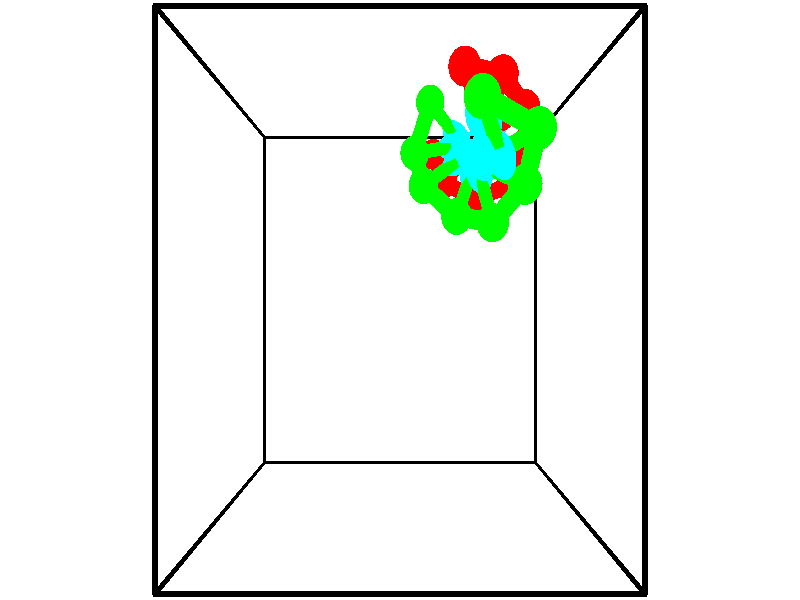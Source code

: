 // switches for output
#declare DRAW_BASES = 1; // possible values are 0, 1; only relevant for DNA ribbons
#declare DRAW_BASES_TYPE = 3; // possible values are 1, 2, 3; only relevant for DNA ribbons
#declare DRAW_FOG = 0; // set to 1 to enable fog

#include "colors.inc"

#include "transforms.inc"
background { rgb <1, 1, 1>}

#default {
   normal{
       ripples 0.25
       frequency 0.20
       turbulence 0.2
       lambda 5
   }
	finish {
		phong 0.1
		phong_size 40.
	}
}

// original window dimensions: 1024x640


// camera settings

camera {
	sky <-0, 1, 0>
	up <-0, 1, 0>
	right 1.6 * <1, 0, 0>
	location <2.5, 2.5, 11.1562>
	look_at <2.5, 2.5, 2.5>
	direction <0, 0, -8.6562>
	angle 67.0682
}


# declare cpy_camera_pos = <2.5, 2.5, 11.1562>;
# if (DRAW_FOG = 1)
fog {
	fog_type 2
	up vnormalize(cpy_camera_pos)
	color rgbt<1,1,1,0.3>
	distance 1e-5
	fog_alt 3e-3
	fog_offset 4
}
# end


// LIGHTS

# declare lum = 6;
global_settings {
	ambient_light rgb lum * <0.05, 0.05, 0.05>
	max_trace_level 15
}# declare cpy_direct_light_amount = 0.25;
light_source
{	1000 * <-1, -1, 1>,
	rgb lum * cpy_direct_light_amount
	parallel
}

light_source
{	1000 * <1, 1, -1>,
	rgb lum * cpy_direct_light_amount
	parallel
}

// strand 0

// nucleotide -1

// particle -1
sphere {
	<3.158713, 4.922251, -0.887848> 0.250000
	pigment { color rgbt <1,0,0,0> }
	no_shadow
}
cylinder {
	<3.548279, 5.012909, -0.892307>,  <3.782018, 5.067304, -0.894983>, 0.100000
	pigment { color rgbt <1,0,0,0> }
	no_shadow
}
cylinder {
	<3.548279, 5.012909, -0.892307>,  <3.158713, 4.922251, -0.887848>, 0.100000
	pigment { color rgbt <1,0,0,0> }
	no_shadow
}

// particle -1
sphere {
	<3.548279, 5.012909, -0.892307> 0.100000
	pigment { color rgbt <1,0,0,0> }
	no_shadow
}
sphere {
	0, 1
	scale<0.080000,0.200000,0.300000>
	matrix <0.087958, -0.331763, 0.939253,
		0.209178, -0.915732, -0.343044,
		0.973914, 0.226644, -0.011148,
		3.840453, 5.080902, -0.895652>
	pigment { color rgbt <0,1,1,0> }
	no_shadow
}
cylinder {
	<3.369081, 4.410477, -0.627243>,  <3.158713, 4.922251, -0.887848>, 0.130000
	pigment { color rgbt <1,0,0,0> }
	no_shadow
}

// nucleotide -1

// particle -1
sphere {
	<3.369081, 4.410477, -0.627243> 0.250000
	pigment { color rgbt <1,0,0,0> }
	no_shadow
}
cylinder {
	<3.667183, 4.670155, -0.566395>,  <3.846044, 4.825961, -0.529886>, 0.100000
	pigment { color rgbt <1,0,0,0> }
	no_shadow
}
cylinder {
	<3.667183, 4.670155, -0.566395>,  <3.369081, 4.410477, -0.627243>, 0.100000
	pigment { color rgbt <1,0,0,0> }
	no_shadow
}

// particle -1
sphere {
	<3.667183, 4.670155, -0.566395> 0.100000
	pigment { color rgbt <1,0,0,0> }
	no_shadow
}
sphere {
	0, 1
	scale<0.080000,0.200000,0.300000>
	matrix <0.166623, -0.402226, 0.900251,
		0.645624, -0.645571, -0.407932,
		0.745256, 0.649194, 0.152120,
		3.890760, 4.864913, -0.520759>
	pigment { color rgbt <0,1,1,0> }
	no_shadow
}
cylinder {
	<3.905418, 4.104289, -0.319529>,  <3.369081, 4.410477, -0.627243>, 0.130000
	pigment { color rgbt <1,0,0,0> }
	no_shadow
}

// nucleotide -1

// particle -1
sphere {
	<3.905418, 4.104289, -0.319529> 0.250000
	pigment { color rgbt <1,0,0,0> }
	no_shadow
}
cylinder {
	<3.925325, 4.485672, -0.200573>,  <3.937270, 4.714502, -0.129199>, 0.100000
	pigment { color rgbt <1,0,0,0> }
	no_shadow
}
cylinder {
	<3.925325, 4.485672, -0.200573>,  <3.905418, 4.104289, -0.319529>, 0.100000
	pigment { color rgbt <1,0,0,0> }
	no_shadow
}

// particle -1
sphere {
	<3.925325, 4.485672, -0.200573> 0.100000
	pigment { color rgbt <1,0,0,0> }
	no_shadow
}
sphere {
	0, 1
	scale<0.080000,0.200000,0.300000>
	matrix <0.261441, -0.299814, 0.917475,
		0.963935, 0.032090, -0.264194,
		0.049768, 0.953458, 0.297391,
		3.940256, 4.771709, -0.111356>
	pigment { color rgbt <0,1,1,0> }
	no_shadow
}
cylinder {
	<4.516953, 4.252460, 0.110705>,  <3.905418, 4.104289, -0.319529>, 0.130000
	pigment { color rgbt <1,0,0,0> }
	no_shadow
}

// nucleotide -1

// particle -1
sphere {
	<4.516953, 4.252460, 0.110705> 0.250000
	pigment { color rgbt <1,0,0,0> }
	no_shadow
}
cylinder {
	<4.213205, 4.496166, 0.202053>,  <4.030956, 4.642390, 0.256862>, 0.100000
	pigment { color rgbt <1,0,0,0> }
	no_shadow
}
cylinder {
	<4.213205, 4.496166, 0.202053>,  <4.516953, 4.252460, 0.110705>, 0.100000
	pigment { color rgbt <1,0,0,0> }
	no_shadow
}

// particle -1
sphere {
	<4.213205, 4.496166, 0.202053> 0.100000
	pigment { color rgbt <1,0,0,0> }
	no_shadow
}
sphere {
	0, 1
	scale<0.080000,0.200000,0.300000>
	matrix <0.165121, -0.159042, 0.973366,
		0.629358, 0.776854, 0.020169,
		-0.759371, 0.609265, 0.228369,
		3.985394, 4.678946, 0.270564>
	pigment { color rgbt <0,1,1,0> }
	no_shadow
}
cylinder {
	<4.701780, 4.678202, 0.626210>,  <4.516953, 4.252460, 0.110705>, 0.130000
	pigment { color rgbt <1,0,0,0> }
	no_shadow
}

// nucleotide -1

// particle -1
sphere {
	<4.701780, 4.678202, 0.626210> 0.250000
	pigment { color rgbt <1,0,0,0> }
	no_shadow
}
cylinder {
	<4.303427, 4.698009, 0.656582>,  <4.064415, 4.709894, 0.674805>, 0.100000
	pigment { color rgbt <1,0,0,0> }
	no_shadow
}
cylinder {
	<4.303427, 4.698009, 0.656582>,  <4.701780, 4.678202, 0.626210>, 0.100000
	pigment { color rgbt <1,0,0,0> }
	no_shadow
}

// particle -1
sphere {
	<4.303427, 4.698009, 0.656582> 0.100000
	pigment { color rgbt <1,0,0,0> }
	no_shadow
}
sphere {
	0, 1
	scale<0.080000,0.200000,0.300000>
	matrix <0.071742, -0.081475, 0.994090,
		0.055414, 0.995445, 0.077587,
		-0.995883, 0.049520, 0.075930,
		4.004662, 4.712865, 0.679361>
	pigment { color rgbt <0,1,1,0> }
	no_shadow
}
cylinder {
	<4.584132, 5.174719, 1.081147>,  <4.701780, 4.678202, 0.626210>, 0.130000
	pigment { color rgbt <1,0,0,0> }
	no_shadow
}

// nucleotide -1

// particle -1
sphere {
	<4.584132, 5.174719, 1.081147> 0.250000
	pigment { color rgbt <1,0,0,0> }
	no_shadow
}
cylinder {
	<4.245665, 4.962143, 1.097012>,  <4.042584, 4.834598, 1.106531>, 0.100000
	pigment { color rgbt <1,0,0,0> }
	no_shadow
}
cylinder {
	<4.245665, 4.962143, 1.097012>,  <4.584132, 5.174719, 1.081147>, 0.100000
	pigment { color rgbt <1,0,0,0> }
	no_shadow
}

// particle -1
sphere {
	<4.245665, 4.962143, 1.097012> 0.100000
	pigment { color rgbt <1,0,0,0> }
	no_shadow
}
sphere {
	0, 1
	scale<0.080000,0.200000,0.300000>
	matrix <0.062132, -0.024462, 0.997768,
		-0.529283, 0.846743, 0.053719,
		-0.846167, -0.531439, 0.039662,
		3.991814, 4.802711, 1.108910>
	pigment { color rgbt <0,1,1,0> }
	no_shadow
}
cylinder {
	<4.115335, 5.463021, 1.643980>,  <4.584132, 5.174719, 1.081147>, 0.130000
	pigment { color rgbt <1,0,0,0> }
	no_shadow
}

// nucleotide -1

// particle -1
sphere {
	<4.115335, 5.463021, 1.643980> 0.250000
	pigment { color rgbt <1,0,0,0> }
	no_shadow
}
cylinder {
	<4.003172, 5.084625, 1.578896>,  <3.935874, 4.857588, 1.539845>, 0.100000
	pigment { color rgbt <1,0,0,0> }
	no_shadow
}
cylinder {
	<4.003172, 5.084625, 1.578896>,  <4.115335, 5.463021, 1.643980>, 0.100000
	pigment { color rgbt <1,0,0,0> }
	no_shadow
}

// particle -1
sphere {
	<4.003172, 5.084625, 1.578896> 0.100000
	pigment { color rgbt <1,0,0,0> }
	no_shadow
}
sphere {
	0, 1
	scale<0.080000,0.200000,0.300000>
	matrix <-0.174150, -0.116560, 0.977796,
		-0.943951, 0.302517, -0.132060,
		-0.280407, -0.945990, -0.162710,
		3.919050, 4.800828, 1.530082>
	pigment { color rgbt <0,1,1,0> }
	no_shadow
}
cylinder {
	<3.494791, 5.497683, 1.869131>,  <4.115335, 5.463021, 1.643980>, 0.130000
	pigment { color rgbt <1,0,0,0> }
	no_shadow
}

// nucleotide -1

// particle -1
sphere {
	<3.494791, 5.497683, 1.869131> 0.250000
	pigment { color rgbt <1,0,0,0> }
	no_shadow
}
cylinder {
	<3.617931, 5.117821, 1.892387>,  <3.691816, 4.889903, 1.906341>, 0.100000
	pigment { color rgbt <1,0,0,0> }
	no_shadow
}
cylinder {
	<3.617931, 5.117821, 1.892387>,  <3.494791, 5.497683, 1.869131>, 0.100000
	pigment { color rgbt <1,0,0,0> }
	no_shadow
}

// particle -1
sphere {
	<3.617931, 5.117821, 1.892387> 0.100000
	pigment { color rgbt <1,0,0,0> }
	no_shadow
}
sphere {
	0, 1
	scale<0.080000,0.200000,0.300000>
	matrix <-0.242060, -0.019077, 0.970074,
		-0.920127, -0.312712, -0.235747,
		0.307851, -0.949656, 0.058141,
		3.710287, 4.832924, 1.909830>
	pigment { color rgbt <0,1,1,0> }
	no_shadow
}
// strand 1

// nucleotide -1

// particle -1
sphere {
	<3.611989, 4.792830, 3.007926> 0.250000
	pigment { color rgbt <0,1,0,0> }
	no_shadow
}
cylinder {
	<3.750622, 4.417641, 3.011646>,  <3.833802, 4.192527, 3.013878>, 0.100000
	pigment { color rgbt <0,1,0,0> }
	no_shadow
}
cylinder {
	<3.750622, 4.417641, 3.011646>,  <3.611989, 4.792830, 3.007926>, 0.100000
	pigment { color rgbt <0,1,0,0> }
	no_shadow
}

// particle -1
sphere {
	<3.750622, 4.417641, 3.011646> 0.100000
	pigment { color rgbt <0,1,0,0> }
	no_shadow
}
sphere {
	0, 1
	scale<0.080000,0.200000,0.300000>
	matrix <0.014626, -0.004510, -0.999883,
		0.937905, 0.346678, 0.012155,
		0.346583, -0.937973, 0.009301,
		3.854597, 4.136249, 3.014436>
	pigment { color rgbt <0,1,1,0> }
	no_shadow
}
cylinder {
	<4.422718, 4.487574, 2.767913>,  <3.611989, 4.792830, 3.007926>, 0.130000
	pigment { color rgbt <0,1,0,0> }
	no_shadow
}

// nucleotide -1

// particle -1
sphere {
	<4.422718, 4.487574, 2.767913> 0.250000
	pigment { color rgbt <0,1,0,0> }
	no_shadow
}
cylinder {
	<4.069069, 4.314857, 2.696491>,  <3.856879, 4.211227, 2.653638>, 0.100000
	pigment { color rgbt <0,1,0,0> }
	no_shadow
}
cylinder {
	<4.069069, 4.314857, 2.696491>,  <4.422718, 4.487574, 2.767913>, 0.100000
	pigment { color rgbt <0,1,0,0> }
	no_shadow
}

// particle -1
sphere {
	<4.069069, 4.314857, 2.696491> 0.100000
	pigment { color rgbt <0,1,0,0> }
	no_shadow
}
sphere {
	0, 1
	scale<0.080000,0.200000,0.300000>
	matrix <0.110661, 0.177765, -0.977831,
		0.453960, -0.884282, -0.109383,
		-0.884123, -0.431792, -0.178554,
		3.803832, 4.185320, 2.642925>
	pigment { color rgbt <0,1,1,0> }
	no_shadow
}
cylinder {
	<4.337853, 3.916663, 2.284890>,  <4.422718, 4.487574, 2.767913>, 0.130000
	pigment { color rgbt <0,1,0,0> }
	no_shadow
}

// nucleotide -1

// particle -1
sphere {
	<4.337853, 3.916663, 2.284890> 0.250000
	pigment { color rgbt <0,1,0,0> }
	no_shadow
}
cylinder {
	<3.968632, 4.068905, 2.262569>,  <3.747099, 4.160250, 2.249177>, 0.100000
	pigment { color rgbt <0,1,0,0> }
	no_shadow
}
cylinder {
	<3.968632, 4.068905, 2.262569>,  <4.337853, 3.916663, 2.284890>, 0.100000
	pigment { color rgbt <0,1,0,0> }
	no_shadow
}

// particle -1
sphere {
	<3.968632, 4.068905, 2.262569> 0.100000
	pigment { color rgbt <0,1,0,0> }
	no_shadow
}
sphere {
	0, 1
	scale<0.080000,0.200000,0.300000>
	matrix <0.097975, 0.092336, -0.990896,
		-0.371986, -0.920117, -0.122521,
		-0.923053, 0.380604, -0.055801,
		3.691716, 4.183086, 2.245829>
	pigment { color rgbt <0,1,1,0> }
	no_shadow
}
cylinder {
	<3.937598, 3.500127, 1.786677>,  <4.337853, 3.916663, 2.284890>, 0.130000
	pigment { color rgbt <0,1,0,0> }
	no_shadow
}

// nucleotide -1

// particle -1
sphere {
	<3.937598, 3.500127, 1.786677> 0.250000
	pigment { color rgbt <0,1,0,0> }
	no_shadow
}
cylinder {
	<3.808846, 3.877201, 1.821861>,  <3.731594, 4.103446, 1.842972>, 0.100000
	pigment { color rgbt <0,1,0,0> }
	no_shadow
}
cylinder {
	<3.808846, 3.877201, 1.821861>,  <3.937598, 3.500127, 1.786677>, 0.100000
	pigment { color rgbt <0,1,0,0> }
	no_shadow
}

// particle -1
sphere {
	<3.808846, 3.877201, 1.821861> 0.100000
	pigment { color rgbt <0,1,0,0> }
	no_shadow
}
sphere {
	0, 1
	scale<0.080000,0.200000,0.300000>
	matrix <0.033290, 0.104117, -0.994008,
		-0.946195, -0.317023, -0.064895,
		-0.321881, 0.942686, 0.087961,
		3.712281, 4.160007, 1.848250>
	pigment { color rgbt <0,1,1,0> }
	no_shadow
}
cylinder {
	<3.426103, 3.637943, 1.282771>,  <3.937598, 3.500127, 1.786677>, 0.130000
	pigment { color rgbt <0,1,0,0> }
	no_shadow
}

// nucleotide -1

// particle -1
sphere {
	<3.426103, 3.637943, 1.282771> 0.250000
	pigment { color rgbt <0,1,0,0> }
	no_shadow
}
cylinder {
	<3.570866, 4.003216, 1.357735>,  <3.657723, 4.222380, 1.402713>, 0.100000
	pigment { color rgbt <0,1,0,0> }
	no_shadow
}
cylinder {
	<3.570866, 4.003216, 1.357735>,  <3.426103, 3.637943, 1.282771>, 0.100000
	pigment { color rgbt <0,1,0,0> }
	no_shadow
}

// particle -1
sphere {
	<3.570866, 4.003216, 1.357735> 0.100000
	pigment { color rgbt <0,1,0,0> }
	no_shadow
}
sphere {
	0, 1
	scale<0.080000,0.200000,0.300000>
	matrix <-0.167765, 0.261556, -0.950496,
		-0.916994, 0.312550, 0.247859,
		0.361906, 0.913182, 0.187410,
		3.679438, 4.277170, 1.413958>
	pigment { color rgbt <0,1,1,0> }
	no_shadow
}
cylinder {
	<2.895537, 4.096522, 1.026320>,  <3.426103, 3.637943, 1.282771>, 0.130000
	pigment { color rgbt <0,1,0,0> }
	no_shadow
}

// nucleotide -1

// particle -1
sphere {
	<2.895537, 4.096522, 1.026320> 0.250000
	pigment { color rgbt <0,1,0,0> }
	no_shadow
}
cylinder {
	<3.235874, 4.306396, 1.037430>,  <3.440076, 4.432321, 1.044096>, 0.100000
	pigment { color rgbt <0,1,0,0> }
	no_shadow
}
cylinder {
	<3.235874, 4.306396, 1.037430>,  <2.895537, 4.096522, 1.026320>, 0.100000
	pigment { color rgbt <0,1,0,0> }
	no_shadow
}

// particle -1
sphere {
	<3.235874, 4.306396, 1.037430> 0.100000
	pigment { color rgbt <0,1,0,0> }
	no_shadow
}
sphere {
	0, 1
	scale<0.080000,0.200000,0.300000>
	matrix <-0.157216, 0.304673, -0.939392,
		-0.501348, 0.794908, 0.341718,
		0.850843, 0.524686, 0.027774,
		3.491127, 4.463802, 1.045762>
	pigment { color rgbt <0,1,1,0> }
	no_shadow
}
cylinder {
	<2.756985, 4.640416, 0.596475>,  <2.895537, 4.096522, 1.026320>, 0.130000
	pigment { color rgbt <0,1,0,0> }
	no_shadow
}

// nucleotide -1

// particle -1
sphere {
	<2.756985, 4.640416, 0.596475> 0.250000
	pigment { color rgbt <0,1,0,0> }
	no_shadow
}
cylinder {
	<3.151817, 4.687168, 0.640312>,  <3.388717, 4.715219, 0.666615>, 0.100000
	pigment { color rgbt <0,1,0,0> }
	no_shadow
}
cylinder {
	<3.151817, 4.687168, 0.640312>,  <2.756985, 4.640416, 0.596475>, 0.100000
	pigment { color rgbt <0,1,0,0> }
	no_shadow
}

// particle -1
sphere {
	<3.151817, 4.687168, 0.640312> 0.100000
	pigment { color rgbt <0,1,0,0> }
	no_shadow
}
sphere {
	0, 1
	scale<0.080000,0.200000,0.300000>
	matrix <0.055751, 0.390704, -0.918827,
		-0.150212, 0.913066, 0.379140,
		0.987081, 0.116882, 0.109593,
		3.447942, 4.722233, 0.673190>
	pigment { color rgbt <0,1,1,0> }
	no_shadow
}
cylinder {
	<3.033009, 5.406836, 0.501212>,  <2.756985, 4.640416, 0.596475>, 0.130000
	pigment { color rgbt <0,1,0,0> }
	no_shadow
}

// nucleotide -1

// particle -1
sphere {
	<3.033009, 5.406836, 0.501212> 0.250000
	pigment { color rgbt <0,1,0,0> }
	no_shadow
}
cylinder {
	<3.310215, 5.131775, 0.414619>,  <3.476539, 4.966738, 0.362664>, 0.100000
	pigment { color rgbt <0,1,0,0> }
	no_shadow
}
cylinder {
	<3.310215, 5.131775, 0.414619>,  <3.033009, 5.406836, 0.501212>, 0.100000
	pigment { color rgbt <0,1,0,0> }
	no_shadow
}

// particle -1
sphere {
	<3.310215, 5.131775, 0.414619> 0.100000
	pigment { color rgbt <0,1,0,0> }
	no_shadow
}
sphere {
	0, 1
	scale<0.080000,0.200000,0.300000>
	matrix <0.165634, 0.444124, -0.880522,
		0.701638, 0.574358, 0.421684,
		0.693015, -0.687653, -0.216481,
		3.518120, 4.925479, 0.349675>
	pigment { color rgbt <0,1,1,0> }
	no_shadow
}
// box output
cylinder {
	<0.000000, 0.000000, 0.000000>,  <5.000000, 0.000000, 0.000000>, 0.025000
	pigment { color rgbt <0,0,0,0> }
	no_shadow
}
cylinder {
	<0.000000, 0.000000, 0.000000>,  <0.000000, 5.000000, 0.000000>, 0.025000
	pigment { color rgbt <0,0,0,0> }
	no_shadow
}
cylinder {
	<0.000000, 0.000000, 0.000000>,  <0.000000, 0.000000, 5.000000>, 0.025000
	pigment { color rgbt <0,0,0,0> }
	no_shadow
}
cylinder {
	<5.000000, 5.000000, 5.000000>,  <0.000000, 5.000000, 5.000000>, 0.025000
	pigment { color rgbt <0,0,0,0> }
	no_shadow
}
cylinder {
	<5.000000, 5.000000, 5.000000>,  <5.000000, 0.000000, 5.000000>, 0.025000
	pigment { color rgbt <0,0,0,0> }
	no_shadow
}
cylinder {
	<5.000000, 5.000000, 5.000000>,  <5.000000, 5.000000, 0.000000>, 0.025000
	pigment { color rgbt <0,0,0,0> }
	no_shadow
}
cylinder {
	<0.000000, 0.000000, 5.000000>,  <0.000000, 5.000000, 5.000000>, 0.025000
	pigment { color rgbt <0,0,0,0> }
	no_shadow
}
cylinder {
	<0.000000, 0.000000, 5.000000>,  <5.000000, 0.000000, 5.000000>, 0.025000
	pigment { color rgbt <0,0,0,0> }
	no_shadow
}
cylinder {
	<5.000000, 5.000000, 0.000000>,  <0.000000, 5.000000, 0.000000>, 0.025000
	pigment { color rgbt <0,0,0,0> }
	no_shadow
}
cylinder {
	<5.000000, 5.000000, 0.000000>,  <5.000000, 0.000000, 0.000000>, 0.025000
	pigment { color rgbt <0,0,0,0> }
	no_shadow
}
cylinder {
	<5.000000, 0.000000, 5.000000>,  <5.000000, 0.000000, 0.000000>, 0.025000
	pigment { color rgbt <0,0,0,0> }
	no_shadow
}
cylinder {
	<0.000000, 5.000000, 0.000000>,  <0.000000, 5.000000, 5.000000>, 0.025000
	pigment { color rgbt <0,0,0,0> }
	no_shadow
}
// end of box output
